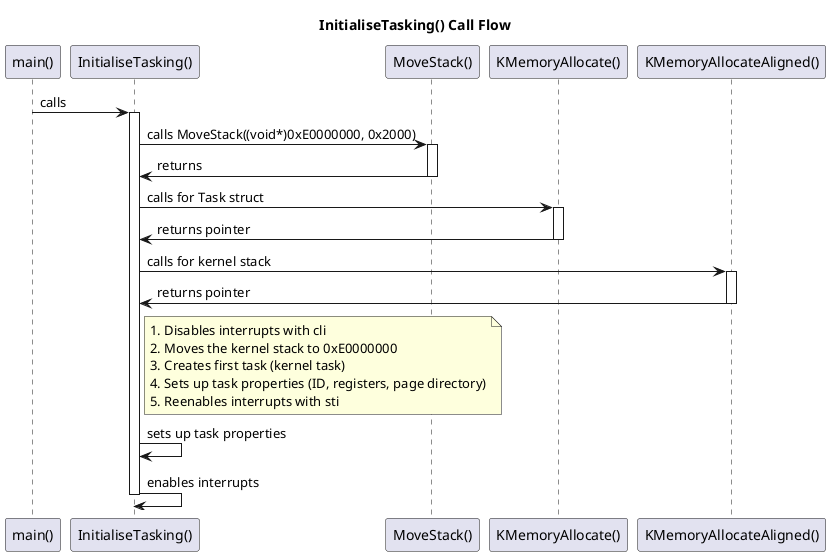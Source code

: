 @startuml InitialiseTasking_Call_Flow

title InitialiseTasking() Call Flow

participant "main()" as main
participant "InitialiseTasking()" as init
participant "MoveStack()" as move
participant "KMemoryAllocate()" as kmalloc
participant "KMemoryAllocateAligned()" as kmallocalign

main -> init : calls
activate init
init -> move : calls MoveStack((void*)0xE0000000, 0x2000)
activate move
move -> init : returns
deactivate move
init -> kmalloc : calls for Task struct
activate kmalloc
kmalloc -> init : returns pointer
deactivate kmalloc
init -> kmallocalign : calls for kernel stack
activate kmallocalign
kmallocalign -> init : returns pointer
deactivate kmallocalign

note right of init
  1. Disables interrupts with cli
  2. Moves the kernel stack to 0xE0000000
  3. Creates first task (kernel task)
  4. Sets up task properties (ID, registers, page directory)
  5. Reenables interrupts with sti
end note

init -> init : sets up task properties
init -> init : enables interrupts
deactivate init

@enduml